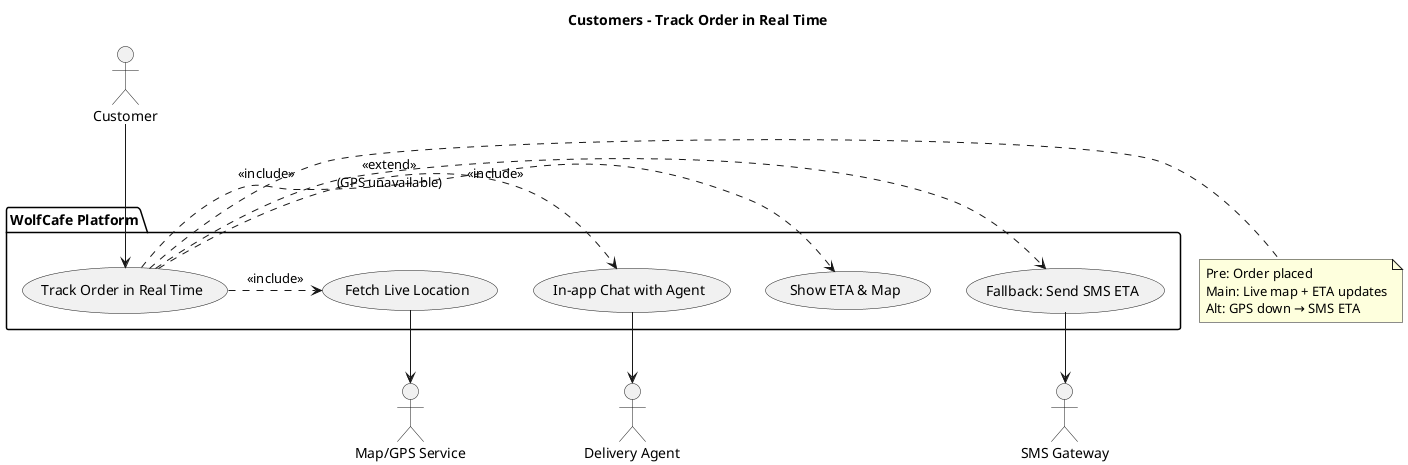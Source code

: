 @startuml
title Customers – Track Order in Real Time

actor Customer
actor "Delivery Agent" as Courier
actor "Map/GPS Service" as GPS
actor "SMS Gateway" as SMS

package "WolfCafe Platform" {
  usecase "Track Order in Real Time" as U1
  usecase "Fetch Live Location" as U1a
  usecase "Show ETA & Map" as U1b
  usecase "In-app Chat with Agent" as U1c
  usecase "Fallback: Send SMS ETA" as U1d
}

Customer --> U1
U1 .> U1a : <<include>>
U1 .> U1b : <<include>>
U1 .> U1c : <<include>>
U1 .> U1d : <<extend>>\n(GPS unavailable)

U1a --> GPS
U1c --> Courier
U1d --> SMS

note right of U1
Pre: Order placed
Main: Live map + ETA updates
Alt: GPS down → SMS ETA
end note
@enduml
